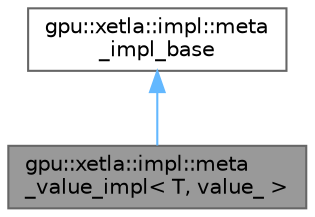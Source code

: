 digraph "gpu::xetla::impl::meta_value_impl&lt; T, value_ &gt;"
{
 // LATEX_PDF_SIZE
  bgcolor="transparent";
  edge [fontname=Helvetica,fontsize=10,labelfontname=Helvetica,labelfontsize=10];
  node [fontname=Helvetica,fontsize=10,shape=box,height=0.2,width=0.4];
  Node1 [id="Node000001",label="gpu::xetla::impl::meta\l_value_impl\< T, value_ \>",height=0.2,width=0.4,color="gray40", fillcolor="grey60", style="filled", fontcolor="black",tooltip=" "];
  Node2 -> Node1 [id="edge1_Node000001_Node000002",dir="back",color="steelblue1",style="solid",tooltip=" "];
  Node2 [id="Node000002",label="gpu::xetla::impl::meta\l_impl_base",height=0.2,width=0.4,color="gray40", fillcolor="white", style="filled",URL="$structgpu_1_1xetla_1_1impl_1_1meta__impl__base.html",tooltip=" "];
}
